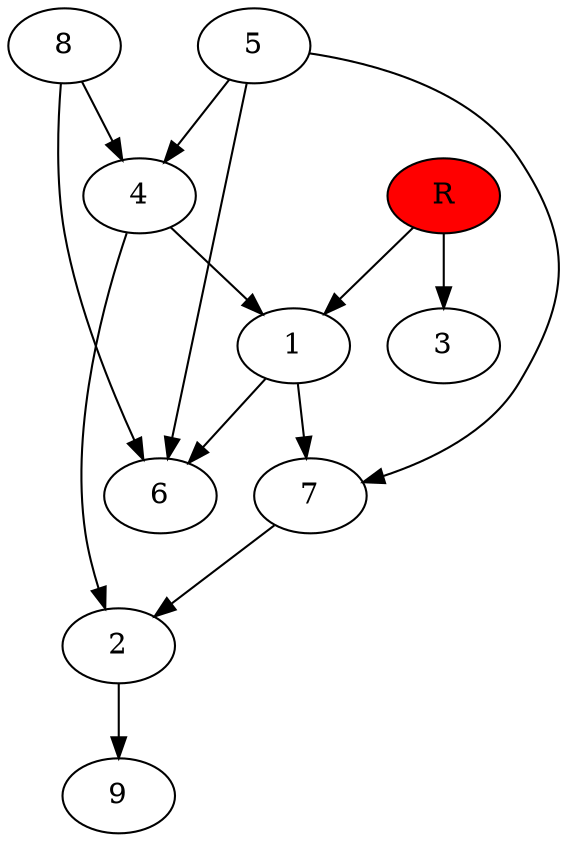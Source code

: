 digraph prb32120 {
	1
	2
	3
	4
	5
	6
	7
	8
	R [fillcolor="#ff0000" style=filled]
	1 -> 6
	1 -> 7
	2 -> 9
	4 -> 1
	4 -> 2
	5 -> 4
	5 -> 6
	5 -> 7
	7 -> 2
	8 -> 4
	8 -> 6
	R -> 1
	R -> 3
}
